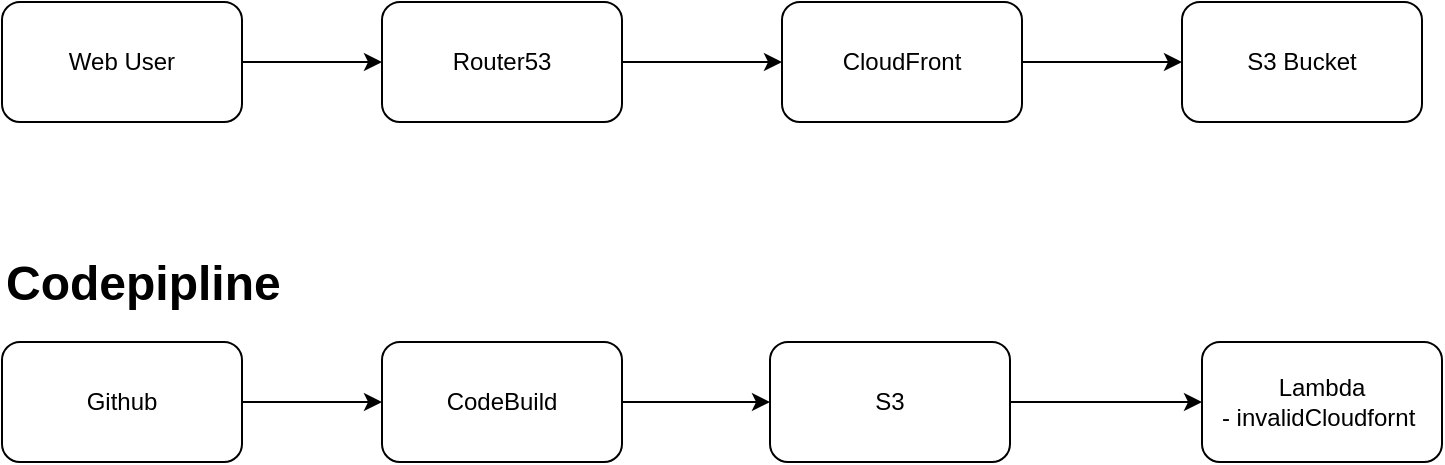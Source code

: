 <mxfile version="26.1.0">
  <diagram name="Page-1" id="rTQAHnz_gqVbVHMEzQIj">
    <mxGraphModel grid="1" page="1" gridSize="10" guides="1" tooltips="1" connect="1" arrows="1" fold="1" pageScale="1" pageWidth="827" pageHeight="1169" math="0" shadow="0">
      <root>
        <mxCell id="0" />
        <mxCell id="1" parent="0" />
        <mxCell id="ydUxNFfIyZ-yTWKevaif-4" value="" style="edgeStyle=orthogonalEdgeStyle;rounded=0;orthogonalLoop=1;jettySize=auto;html=1;" edge="1" parent="1" source="ydUxNFfIyZ-yTWKevaif-2" target="ydUxNFfIyZ-yTWKevaif-3">
          <mxGeometry relative="1" as="geometry" />
        </mxCell>
        <mxCell id="ydUxNFfIyZ-yTWKevaif-2" value="Web&amp;nbsp;&lt;span style=&quot;background-color: transparent; color: light-dark(rgb(0, 0, 0), rgb(255, 255, 255));&quot;&gt;User&lt;/span&gt;" style="rounded=1;whiteSpace=wrap;html=1;" vertex="1" parent="1">
          <mxGeometry x="30" y="410" width="120" height="60" as="geometry" />
        </mxCell>
        <mxCell id="ydUxNFfIyZ-yTWKevaif-6" value="" style="edgeStyle=orthogonalEdgeStyle;rounded=0;orthogonalLoop=1;jettySize=auto;html=1;" edge="1" parent="1" source="ydUxNFfIyZ-yTWKevaif-3" target="ydUxNFfIyZ-yTWKevaif-5">
          <mxGeometry relative="1" as="geometry" />
        </mxCell>
        <mxCell id="ydUxNFfIyZ-yTWKevaif-3" value="Router53" style="rounded=1;whiteSpace=wrap;html=1;" vertex="1" parent="1">
          <mxGeometry x="220" y="410" width="120" height="60" as="geometry" />
        </mxCell>
        <mxCell id="ydUxNFfIyZ-yTWKevaif-8" value="" style="edgeStyle=orthogonalEdgeStyle;rounded=0;orthogonalLoop=1;jettySize=auto;html=1;" edge="1" parent="1" source="ydUxNFfIyZ-yTWKevaif-5" target="ydUxNFfIyZ-yTWKevaif-7">
          <mxGeometry relative="1" as="geometry" />
        </mxCell>
        <mxCell id="ydUxNFfIyZ-yTWKevaif-5" value="CloudFront" style="rounded=1;whiteSpace=wrap;html=1;" vertex="1" parent="1">
          <mxGeometry x="420" y="410" width="120" height="60" as="geometry" />
        </mxCell>
        <mxCell id="ydUxNFfIyZ-yTWKevaif-7" value="S3 Bucket" style="whiteSpace=wrap;html=1;rounded=1;" vertex="1" parent="1">
          <mxGeometry x="620" y="410" width="120" height="60" as="geometry" />
        </mxCell>
        <mxCell id="LwstQJ7kV9SSXNu8UCMq-6" value="" style="edgeStyle=orthogonalEdgeStyle;rounded=0;orthogonalLoop=1;jettySize=auto;html=1;" edge="1" parent="1" source="LwstQJ7kV9SSXNu8UCMq-1" target="LwstQJ7kV9SSXNu8UCMq-5">
          <mxGeometry relative="1" as="geometry" />
        </mxCell>
        <mxCell id="LwstQJ7kV9SSXNu8UCMq-1" value="Github" style="rounded=1;whiteSpace=wrap;html=1;" vertex="1" parent="1">
          <mxGeometry x="30" y="580" width="120" height="60" as="geometry" />
        </mxCell>
        <mxCell id="LwstQJ7kV9SSXNu8UCMq-4" value="&lt;h1 style=&quot;margin-top: 0px;&quot;&gt;Codepipline&lt;/h1&gt;" style="text;html=1;whiteSpace=wrap;overflow=hidden;rounded=0;" vertex="1" parent="1">
          <mxGeometry x="30" y="530" width="170" height="40" as="geometry" />
        </mxCell>
        <mxCell id="LwstQJ7kV9SSXNu8UCMq-8" value="" style="edgeStyle=orthogonalEdgeStyle;rounded=0;orthogonalLoop=1;jettySize=auto;html=1;" edge="1" parent="1" source="LwstQJ7kV9SSXNu8UCMq-5" target="LwstQJ7kV9SSXNu8UCMq-7">
          <mxGeometry relative="1" as="geometry" />
        </mxCell>
        <mxCell id="LwstQJ7kV9SSXNu8UCMq-5" value="CodeBuild" style="rounded=1;whiteSpace=wrap;html=1;" vertex="1" parent="1">
          <mxGeometry x="220" y="580" width="120" height="60" as="geometry" />
        </mxCell>
        <mxCell id="LwstQJ7kV9SSXNu8UCMq-10" value="" style="edgeStyle=orthogonalEdgeStyle;rounded=0;orthogonalLoop=1;jettySize=auto;html=1;" edge="1" parent="1" source="LwstQJ7kV9SSXNu8UCMq-7" target="LwstQJ7kV9SSXNu8UCMq-9">
          <mxGeometry relative="1" as="geometry" />
        </mxCell>
        <mxCell id="LwstQJ7kV9SSXNu8UCMq-7" value="S3" style="rounded=1;whiteSpace=wrap;html=1;" vertex="1" parent="1">
          <mxGeometry x="414" y="580" width="120" height="60" as="geometry" />
        </mxCell>
        <mxCell id="LwstQJ7kV9SSXNu8UCMq-9" value="Lambda&lt;br&gt;- invalidCloudfornt&amp;nbsp;" style="rounded=1;whiteSpace=wrap;html=1;" vertex="1" parent="1">
          <mxGeometry x="630" y="580" width="120" height="60" as="geometry" />
        </mxCell>
      </root>
    </mxGraphModel>
  </diagram>
</mxfile>
